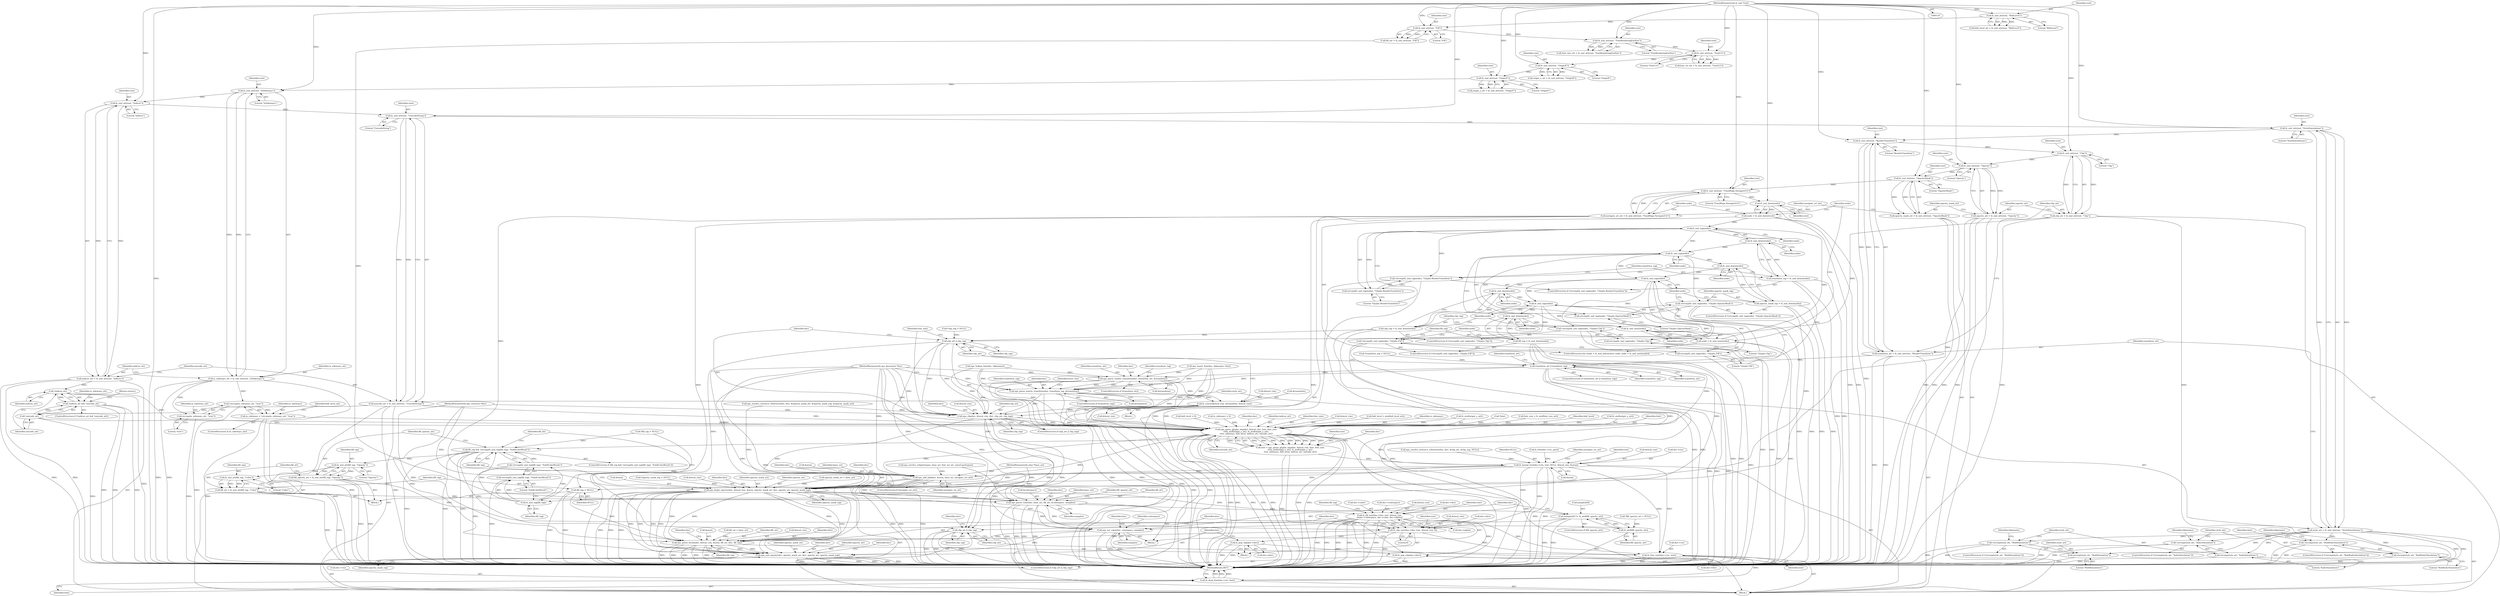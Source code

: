 digraph "0_ghostscript_60dabde18d7fe12b19da8b509bdfee9cc886aafc_1@pointer" {
"1000215" [label="(Call,fz_xml_att(root, \"IsSideways\"))"];
"1000210" [label="(Call,fz_xml_att(root, \"OriginY\"))"];
"1000205" [label="(Call,fz_xml_att(root, \"OriginX\"))"];
"1000200" [label="(Call,fz_xml_att(root, \"FontUri\"))"];
"1000195" [label="(Call,fz_xml_att(root, \"FontRenderingEmSize\"))"];
"1000190" [label="(Call,fz_xml_att(root, \"Fill\"))"];
"1000185" [label="(Call,fz_xml_att(root, \"BidiLevel\"))"];
"1000115" [label="(MethodParameterIn,fz_xml *root)"];
"1000213" [label="(Call,is_sideways_att = fz_xml_att(root, \"IsSideways\"))"];
"1000379" [label="(Call,!strcmp(is_sideways_att, \"true\"))"];
"1000377" [label="(Call,is_sideways = !strcmp(is_sideways_att, \"true\"))"];
"1000628" [label="(Call,xps_parse_glyphs_imp(doc, &local_ctm, font, font_size,\n\t\t\tfz_atof(origin_x_att), fz_atof(origin_y_att),\n\t\t\tis_sideways, bidi_level, indices_att, unicode_att))"];
"1000626" [label="(Call,text = xps_parse_glyphs_imp(doc, &local_ctm, font, font_size,\n\t\t\tfz_atof(origin_x_att), fz_atof(origin_y_att),\n\t\t\tis_sideways, bidi_level, indices_att, unicode_att))"];
"1000642" [label="(Call,fz_bound_text(doc->ctx, text, NULL, &local_ctm, &area))"];
"1000654" [label="(Call,xps_add_link(doc, &area, base_uri, navigate_uri_att))"];
"1000660" [label="(Call,xps_begin_opacity(doc, &local_ctm, &area, opacity_mask_uri, dict, opacity_att, opacity_mask_tag))"];
"1000697" [label="(Call,xps_parse_color(doc, base_uri, fill_att, &colorspace, samples))"];
"1000706" [label="(Call,samples[0] *= fz_atof(fill_opacity_att))"];
"1000712" [label="(Call,xps_set_color(doc, colorspace, samples))"];
"1000743" [label="(Call,xps_parse_brush(doc, &local_ctm, &area, fill_uri, dict, fill_tag))"];
"1000756" [label="(Call,xps_end_opacity(doc, opacity_mask_uri, dict, opacity_att, opacity_mask_tag))"];
"1000716" [label="(Call,fz_fill_text(doc->dev, text, &local_ctm,\n\t\t\tdoc->colorspace, doc->color, doc->alpha))"];
"1000735" [label="(Call,fz_clip_text(doc->dev, text, &local_ctm, 0))"];
"1000752" [label="(Call,fz_pop_clip(doc->dev))"];
"1000771" [label="(Call,fz_pop_clip(doc->dev))"];
"1000762" [label="(Call,fz_free_text(doc->ctx, text))"];
"1000775" [label="(Call,fz_drop_font(doc->ctx, font))"];
"1000689" [label="(Call,fill_tag = NULL)"];
"1000380" [label="(Call,strcmp(is_sideways_att, \"true\"))"];
"1000220" [label="(Call,fz_xml_att(root, \"Indices\"))"];
"1000218" [label="(Call,indices_att = fz_xml_att(root, \"Indices\"))"];
"1000370" [label="(Call,!indices_att)"];
"1000369" [label="(Call,!indices_att && !unicode_att)"];
"1000225" [label="(Call,fz_xml_att(root, \"UnicodeString\"))"];
"1000223" [label="(Call,unicode_att = fz_xml_att(root, \"UnicodeString\"))"];
"1000372" [label="(Call,!unicode_att)"];
"1000230" [label="(Call,fz_xml_att(root, \"StyleSimulations\"))"];
"1000228" [label="(Call,style_att = fz_xml_att(root, \"StyleSimulations\"))"];
"1000422" [label="(Call,!strcmp(style_att, \"BoldSimulation\"))"];
"1000423" [label="(Call,strcmp(style_att, \"BoldSimulation\"))"];
"1000433" [label="(Call,!strcmp(style_att, \"ItalicSimulation\"))"];
"1000434" [label="(Call,strcmp(style_att, \"ItalicSimulation\"))"];
"1000444" [label="(Call,!strcmp(style_att, \"BoldItalicSimulation\"))"];
"1000445" [label="(Call,strcmp(style_att, \"BoldItalicSimulation\"))"];
"1000235" [label="(Call,fz_xml_att(root, \"RenderTransform\"))"];
"1000233" [label="(Call,transform_att = fz_xml_att(root, \"RenderTransform\"))"];
"1000585" [label="(Call,transform_att || transform_tag)"];
"1000592" [label="(Call,xps_parse_render_transform(doc, transform_att, &transform))"];
"1000599" [label="(Call,xps_parse_matrix_transform(doc, transform_tag, &transform))"];
"1000604" [label="(Call,fz_concat(&local_ctm, &transform, &local_ctm))"];
"1000615" [label="(Call,xps_clip(doc, &local_ctm, dict, clip_att, clip_tag))"];
"1000768" [label="(Call,clip_att || clip_tag)"];
"1000240" [label="(Call,fz_xml_att(root, \"Clip\"))"];
"1000238" [label="(Call,clip_att = fz_xml_att(root, \"Clip\"))"];
"1000612" [label="(Call,clip_att || clip_tag)"];
"1000245" [label="(Call,fz_xml_att(root, \"Opacity\"))"];
"1000243" [label="(Call,opacity_att = fz_xml_att(root, \"Opacity\"))"];
"1000250" [label="(Call,fz_xml_att(root, \"OpacityMask\"))"];
"1000248" [label="(Call,opacity_mask_att = fz_xml_att(root, \"OpacityMask\"))"];
"1000255" [label="(Call,fz_xml_att(root, \"FixedPage.NavigateUri\"))"];
"1000253" [label="(Call,navigate_uri_att = fz_xml_att(root, \"FixedPage.NavigateUri\"))"];
"1000261" [label="(Call,fz_xml_down(root))"];
"1000259" [label="(Call,node = fz_xml_down(root))"];
"1000272" [label="(Call,fz_xml_tag(node))"];
"1000270" [label="(Call,!strcmp(fz_xml_tag(node), \"Glyphs.RenderTransform\"))"];
"1000271" [label="(Call,strcmp(fz_xml_tag(node), \"Glyphs.RenderTransform\"))"];
"1000277" [label="(Call,fz_xml_down(node))"];
"1000275" [label="(Call,transform_tag = fz_xml_down(node))"];
"1000282" [label="(Call,fz_xml_tag(node))"];
"1000280" [label="(Call,!strcmp(fz_xml_tag(node), \"Glyphs.OpacityMask\"))"];
"1000281" [label="(Call,strcmp(fz_xml_tag(node), \"Glyphs.OpacityMask\"))"];
"1000287" [label="(Call,fz_xml_down(node))"];
"1000285" [label="(Call,opacity_mask_tag = fz_xml_down(node))"];
"1000292" [label="(Call,fz_xml_tag(node))"];
"1000290" [label="(Call,!strcmp(fz_xml_tag(node), \"Glyphs.Clip\"))"];
"1000291" [label="(Call,strcmp(fz_xml_tag(node), \"Glyphs.Clip\"))"];
"1000297" [label="(Call,fz_xml_down(node))"];
"1000295" [label="(Call,clip_tag = fz_xml_down(node))"];
"1000302" [label="(Call,fz_xml_tag(node))"];
"1000266" [label="(Call,fz_xml_next(node))"];
"1000264" [label="(Call,node = fz_xml_next(node))"];
"1000300" [label="(Call,!strcmp(fz_xml_tag(node), \"Glyphs.Fill\"))"];
"1000301" [label="(Call,strcmp(fz_xml_tag(node), \"Glyphs.Fill\"))"];
"1000307" [label="(Call,fz_xml_down(node))"];
"1000305" [label="(Call,fill_tag = fz_xml_down(node))"];
"1000671" [label="(Call,fill_tag && !strcmp(fz_xml_tag(fill_tag), \"SolidColorBrush\"))"];
"1000681" [label="(Call,fz_xml_att(fill_tag, \"Opacity\"))"];
"1000679" [label="(Call,fill_opacity_att = fz_xml_att(fill_tag, \"Opacity\"))"];
"1000710" [label="(Call,fz_atof(fill_opacity_att))"];
"1000686" [label="(Call,fz_xml_att(fill_tag, \"Color\"))"];
"1000684" [label="(Call,fill_att = fz_xml_att(fill_tag, \"Color\"))"];
"1000675" [label="(Call,fz_xml_tag(fill_tag))"];
"1000673" [label="(Call,!strcmp(fz_xml_tag(fill_tag), \"SolidColorBrush\"))"];
"1000674" [label="(Call,strcmp(fz_xml_tag(fill_tag), \"SolidColorBrush\"))"];
"1000587" [label="(Identifier,transform_tag)"];
"1000193" [label="(Call,font_size_att = fz_xml_att(root, \"FontRenderingEmSize\"))"];
"1000775" [label="(Call,fz_drop_font(doc->ctx, font))"];
"1000173" [label="(Call,bidi_level = 0)"];
"1000670" [label="(ControlStructure,if (fill_tag && !strcmp(fz_xml_tag(fill_tag), \"SolidColorBrush\")))"];
"1000604" [label="(Call,fz_concat(&local_ctm, &transform, &local_ctm))"];
"1000614" [label="(Identifier,clip_tag)"];
"1000605" [label="(Call,&local_ctm)"];
"1000684" [label="(Call,fill_att = fz_xml_att(fill_tag, \"Color\"))"];
"1000701" [label="(Call,&colorspace)"];
"1000433" [label="(Call,!strcmp(style_att, \"ItalicSimulation\"))"];
"1000720" [label="(Identifier,text)"];
"1000588" [label="(Block,)"];
"1000611" [label="(ControlStructure,if (clip_att || clip_tag))"];
"1000593" [label="(Identifier,doc)"];
"1000377" [label="(Call,is_sideways = !strcmp(is_sideways_att, \"true\"))"];
"1000195" [label="(Call,fz_xml_att(root, \"FontRenderingEmSize\"))"];
"1000295" [label="(Call,clip_tag = fz_xml_down(node))"];
"1000690" [label="(Identifier,fill_tag)"];
"1000734" [label="(Block,)"];
"1000306" [label="(Identifier,fill_tag)"];
"1000222" [label="(Literal,\"Indices\")"];
"1000617" [label="(Call,&local_ctm)"];
"1000677" [label="(Literal,\"SolidColorBrush\")"];
"1000425" [label="(Literal,\"BoldSimulation\")"];
"1000642" [label="(Call,fz_bound_text(doc->ctx, text, NULL, &local_ctm, &area))"];
"1000733" [label="(Identifier,fill_tag)"];
"1000739" [label="(Identifier,text)"];
"1000769" [label="(Identifier,clip_att)"];
"1000454" [label="(Identifier,font)"];
"1000372" [label="(Call,!unicode_att)"];
"1000735" [label="(Call,fz_clip_text(doc->dev, text, &local_ctm, 0))"];
"1000273" [label="(Identifier,node)"];
"1000200" [label="(Call,fz_xml_att(root, \"FontUri\"))"];
"1000216" [label="(Identifier,root)"];
"1000601" [label="(Identifier,transform_tag)"];
"1000675" [label="(Call,fz_xml_tag(fill_tag))"];
"1000242" [label="(Literal,\"Clip\")"];
"1000688" [label="(Literal,\"Color\")"];
"1000772" [label="(Call,doc->dev)"];
"1000269" [label="(ControlStructure,if (!strcmp(fz_xml_tag(node), \"Glyphs.RenderTransform\")))"];
"1000187" [label="(Literal,\"BidiLevel\")"];
"1000307" [label="(Call,fz_xml_down(node))"];
"1000287" [label="(Call,fz_xml_down(node))"];
"1000707" [label="(Call,samples[0])"];
"1000643" [label="(Call,doc->ctx)"];
"1000258" [label="(ControlStructure,for (node = fz_xml_down(root); node; node = fz_xml_next(node)))"];
"1000759" [label="(Identifier,dict)"];
"1000681" [label="(Call,fz_xml_att(fill_tag, \"Opacity\"))"];
"1000226" [label="(Identifier,root)"];
"1000726" [label="(Call,doc->color)"];
"1000225" [label="(Call,fz_xml_att(root, \"UnicodeString\"))"];
"1000659" [label="(Identifier,navigate_uri_att)"];
"1000298" [label="(Identifier,node)"];
"1000382" [label="(Literal,\"true\")"];
"1000220" [label="(Call,fz_xml_att(root, \"Indices\"))"];
"1000214" [label="(Identifier,is_sideways_att)"];
"1000169" [label="(Call,is_sideways = 0)"];
"1000223" [label="(Call,unicode_att = fz_xml_att(root, \"UnicodeString\"))"];
"1000323" [label="(Call,xps_resolve_resource_reference(doc, dict, &clip_att, &clip_tag, NULL))"];
"1000762" [label="(Call,fz_free_text(doc->ctx, text))"];
"1000743" [label="(Call,xps_parse_brush(doc, &local_ctm, &area, fill_uri, dict, fill_tag))"];
"1000647" [label="(Identifier,NULL)"];
"1000597" [label="(ControlStructure,if (transform_tag))"];
"1000238" [label="(Call,clip_att = fz_xml_att(root, \"Clip\"))"];
"1000579" [label="(Call,fz_free(doc->ctx, part))"];
"1000421" [label="(ControlStructure,if (!strcmp(style_att, \"BoldSimulation\")))"];
"1000378" [label="(Identifier,is_sideways)"];
"1000280" [label="(Call,!strcmp(fz_xml_tag(node), \"Glyphs.OpacityMask\"))"];
"1000586" [label="(Identifier,transform_att)"];
"1000291" [label="(Call,strcmp(fz_xml_tag(node), \"Glyphs.Clip\"))"];
"1000267" [label="(Identifier,node)"];
"1000436" [label="(Literal,\"ItalicSimulation\")"];
"1000754" [label="(Identifier,doc)"];
"1000723" [label="(Call,doc->colorspace)"];
"1000598" [label="(Identifier,transform_tag)"];
"1000650" [label="(Call,&area)"];
"1000186" [label="(Identifier,root)"];
"1000629" [label="(Identifier,doc)"];
"1000206" [label="(Identifier,root)"];
"1000694" [label="(Block,)"];
"1000776" [label="(Call,doc->ctx)"];
"1000613" [label="(Identifier,clip_att)"];
"1000621" [label="(Identifier,clip_tag)"];
"1000602" [label="(Call,&transform)"];
"1000640" [label="(Identifier,indices_att)"];
"1000215" [label="(Call,fz_xml_att(root, \"IsSideways\"))"];
"1000266" [label="(Call,fz_xml_next(node))"];
"1000671" [label="(Call,fill_tag && !strcmp(fz_xml_tag(fill_tag), \"SolidColorBrush\"))"];
"1000300" [label="(Call,!strcmp(fz_xml_tag(node), \"Glyphs.Fill\"))"];
"1000686" [label="(Call,fz_xml_att(fill_tag, \"Color\"))"];
"1000384" [label="(Identifier,bidi_level_att)"];
"1000654" [label="(Call,xps_add_link(doc, &area, base_uri, navigate_uri_att))"];
"1000208" [label="(Call,origin_y_att = fz_xml_att(root, \"OriginY\"))"];
"1000661" [label="(Identifier,doc)"];
"1000231" [label="(Identifier,root)"];
"1000697" [label="(Call,xps_parse_color(doc, base_uri, fill_att, &colorspace, samples))"];
"1000644" [label="(Identifier,doc)"];
"1000673" [label="(Call,!strcmp(fz_xml_tag(fill_tag), \"SolidColorBrush\"))"];
"1000270" [label="(Call,!strcmp(fz_xml_tag(node), \"Glyphs.RenderTransform\"))"];
"1000116" [label="(Block,)"];
"1000721" [label="(Call,&local_ctm)"];
"1000236" [label="(Identifier,root)"];
"1000253" [label="(Call,navigate_uri_att = fz_xml_att(root, \"FixedPage.NavigateUri\"))"];
"1000664" [label="(Call,&area)"];
"1000302" [label="(Call,fz_xml_tag(node))"];
"1000251" [label="(Identifier,root)"];
"1000272" [label="(Call,fz_xml_tag(node))"];
"1000698" [label="(Identifier,doc)"];
"1000757" [label="(Identifier,doc)"];
"1000740" [label="(Call,&local_ctm)"];
"1000152" [label="(Call,*fill_opacity_att = NULL)"];
"1000689" [label="(Call,fill_tag = NULL)"];
"1000704" [label="(ControlStructure,if (fill_opacity_att))"];
"1000111" [label="(MethodParameterIn,xps_document *doc)"];
"1000217" [label="(Literal,\"IsSideways\")"];
"1000370" [label="(Call,!indices_att)"];
"1000747" [label="(Call,&area)"];
"1000653" [label="(Identifier,navigate_uri_att)"];
"1000309" [label="(Call,fill_uri = base_uri)"];
"1000633" [label="(Identifier,font_size)"];
"1000190" [label="(Call,fz_xml_att(root, \"Fill\"))"];
"1000148" [label="(Call,*opacity_mask_tag = NULL)"];
"1000235" [label="(Call,fz_xml_att(root, \"RenderTransform\"))"];
"1000715" [label="(Identifier,samples)"];
"1000447" [label="(Literal,\"BoldItalicSimulation\")"];
"1000289" [label="(ControlStructure,if (!strcmp(fz_xml_tag(node), \"Glyphs.Clip\")))"];
"1000381" [label="(Identifier,is_sideways_att)"];
"1000256" [label="(Identifier,root)"];
"1000443" [label="(ControlStructure,if (!strcmp(style_att, \"BoldItalicSimulation\")))"];
"1000283" [label="(Identifier,node)"];
"1000286" [label="(Identifier,opacity_mask_tag)"];
"1000672" [label="(Identifier,fill_tag)"];
"1000188" [label="(Call,fill_att = fz_xml_att(root, \"Fill\"))"];
"1000756" [label="(Call,xps_end_opacity(doc, opacity_mask_uri, dict, opacity_att, opacity_mask_tag))"];
"1000304" [label="(Literal,\"Glyphs.Fill\")"];
"1000213" [label="(Call,is_sideways_att = fz_xml_att(root, \"IsSideways\"))"];
"1000703" [label="(Identifier,samples)"];
"1000763" [label="(Call,doc->ctx)"];
"1000424" [label="(Identifier,style_att)"];
"1000630" [label="(Call,&local_ctm)"];
"1000375" [label="(ControlStructure,if (is_sideways_att))"];
"1000752" [label="(Call,fz_pop_clip(doc->dev))"];
"1000284" [label="(Literal,\"Glyphs.OpacityMask\")"];
"1000197" [label="(Literal,\"FontRenderingEmSize\")"];
"1000623" [label="(Identifier,font_size)"];
"1000201" [label="(Identifier,root)"];
"1000626" [label="(Call,text = xps_parse_glyphs_imp(doc, &local_ctm, font, font_size,\n\t\t\tfz_atof(origin_x_att), fz_atof(origin_y_att),\n\t\t\tis_sideways, bidi_level, indices_att, unicode_att))"];
"1000385" [label="(Call,bidi_level = atoi(bidi_level_att))"];
"1000712" [label="(Call,xps_set_color(doc, colorspace, samples))"];
"1000749" [label="(Identifier,fill_uri)"];
"1000760" [label="(Identifier,opacity_att)"];
"1000591" [label="(Identifier,transform_att)"];
"1000303" [label="(Identifier,node)"];
"1000140" [label="(Call,*clip_tag = NULL)"];
"1000285" [label="(Call,opacity_mask_tag = fz_xml_down(node))"];
"1000257" [label="(Literal,\"FixedPage.NavigateUri\")"];
"1000683" [label="(Literal,\"Opacity\")"];
"1000693" [label="(Identifier,fill_att)"];
"1000250" [label="(Call,fz_xml_att(root, \"OpacityMask\"))"];
"1000662" [label="(Call,&local_ctm)"];
"1000641" [label="(Identifier,unicode_att)"];
"1000729" [label="(Call,doc->alpha)"];
"1000745" [label="(Call,&local_ctm)"];
"1000212" [label="(Literal,\"OriginY\")"];
"1000691" [label="(Identifier,NULL)"];
"1000368" [label="(ControlStructure,if (!indices_att && !unicode_att))"];
"1000249" [label="(Identifier,opacity_mask_att)"];
"1000777" [label="(Identifier,doc)"];
"1000239" [label="(Identifier,clip_att)"];
"1000191" [label="(Identifier,root)"];
"1000584" [label="(ControlStructure,if (transform_att || transform_tag))"];
"1000590" [label="(ControlStructure,if (transform_att))"];
"1000594" [label="(Identifier,transform_att)"];
"1000620" [label="(Identifier,clip_att)"];
"1000281" [label="(Call,strcmp(fz_xml_tag(node), \"Glyphs.OpacityMask\"))"];
"1000230" [label="(Call,fz_xml_att(root, \"StyleSimulations\"))"];
"1000218" [label="(Call,indices_att = fz_xml_att(root, \"Indices\"))"];
"1000652" [label="(ControlStructure,if (navigate_uri_att))"];
"1000192" [label="(Literal,\"Fill\")"];
"1000706" [label="(Call,samples[0] *= fz_atof(fill_opacity_att))"];
"1000761" [label="(Identifier,opacity_mask_tag)"];
"1000744" [label="(Identifier,doc)"];
"1000221" [label="(Identifier,root)"];
"1000766" [label="(Identifier,text)"];
"1000667" [label="(Identifier,dict)"];
"1000229" [label="(Identifier,style_att)"];
"1000136" [label="(Call,*transform_tag = NULL)"];
"1000276" [label="(Identifier,transform_tag)"];
"1000255" [label="(Call,fz_xml_att(root, \"FixedPage.NavigateUri\"))"];
"1000260" [label="(Identifier,node)"];
"1000685" [label="(Identifier,fill_att)"];
"1000244" [label="(Identifier,opacity_att)"];
"1000432" [label="(ControlStructure,if (!strcmp(style_att, \"ItalicSimulation\")))"];
"1000595" [label="(Call,&transform)"];
"1000277" [label="(Call,fz_xml_down(node))"];
"1000449" [label="(Identifier,fakename)"];
"1000612" [label="(Call,clip_att || clip_tag)"];
"1000779" [label="(Identifier,font)"];
"1000210" [label="(Call,fz_xml_att(root, \"OriginY\"))"];
"1000233" [label="(Call,transform_att = fz_xml_att(root, \"RenderTransform\"))"];
"1000445" [label="(Call,strcmp(style_att, \"BoldItalicSimulation\"))"];
"1000773" [label="(Identifier,doc)"];
"1000241" [label="(Identifier,root)"];
"1000219" [label="(Identifier,indices_att)"];
"1000674" [label="(Call,strcmp(fz_xml_tag(fill_tag), \"SolidColorBrush\"))"];
"1000638" [label="(Identifier,is_sideways)"];
"1000274" [label="(Literal,\"Glyphs.RenderTransform\")"];
"1000207" [label="(Literal,\"OriginX\")"];
"1000380" [label="(Call,strcmp(is_sideways_att, \"true\"))"];
"1000717" [label="(Call,doc->dev)"];
"1000751" [label="(Identifier,fill_tag)"];
"1000202" [label="(Literal,\"FontUri\")"];
"1000369" [label="(Call,!indices_att && !unicode_att)"];
"1000232" [label="(Literal,\"StyleSimulations\")"];
"1000427" [label="(Identifier,fakename)"];
"1000275" [label="(Call,transform_tag = fz_xml_down(node))"];
"1000767" [label="(ControlStructure,if (clip_att || clip_tag))"];
"1000628" [label="(Call,xps_parse_glyphs_imp(doc, &local_ctm, font, font_size,\n\t\t\tfz_atof(origin_x_att), fz_atof(origin_y_att),\n\t\t\tis_sideways, bidi_level, indices_att, unicode_att))"];
"1000444" [label="(Call,!strcmp(style_att, \"BoldItalicSimulation\"))"];
"1000609" [label="(Call,&local_ctm)"];
"1000265" [label="(Identifier,node)"];
"1000305" [label="(Call,fill_tag = fz_xml_down(node))"];
"1000379" [label="(Call,!strcmp(is_sideways_att, \"true\"))"];
"1000646" [label="(Identifier,text)"];
"1000666" [label="(Identifier,opacity_mask_uri)"];
"1000699" [label="(Identifier,base_uri)"];
"1000655" [label="(Identifier,doc)"];
"1000678" [label="(Block,)"];
"1000371" [label="(Identifier,indices_att)"];
"1000264" [label="(Call,node = fz_xml_next(node))"];
"1000770" [label="(Identifier,clip_tag)"];
"1000768" [label="(Call,clip_att || clip_tag)"];
"1000373" [label="(Identifier,unicode_att)"];
"1000245" [label="(Call,fz_xml_att(root, \"Opacity\"))"];
"1000600" [label="(Identifier,doc)"];
"1000308" [label="(Identifier,node)"];
"1000224" [label="(Identifier,unicode_att)"];
"1000246" [label="(Identifier,root)"];
"1000290" [label="(Call,!strcmp(fz_xml_tag(node), \"Glyphs.Clip\"))"];
"1000634" [label="(Call,fz_atof(origin_x_att))"];
"1000144" [label="(Call,*fill_tag = NULL)"];
"1000705" [label="(Identifier,fill_opacity_att)"];
"1000714" [label="(Identifier,colorspace)"];
"1000711" [label="(Identifier,fill_opacity_att)"];
"1000459" [label="(Call,!font)"];
"1000374" [label="(Return,return;)"];
"1000627" [label="(Identifier,text)"];
"1000293" [label="(Identifier,node)"];
"1000780" [label="(MethodReturn,RET)"];
"1000648" [label="(Call,&local_ctm)"];
"1000301" [label="(Call,strcmp(fz_xml_tag(node), \"Glyphs.Fill\"))"];
"1000676" [label="(Identifier,fill_tag)"];
"1000622" [label="(Call,font_size = fz_atof(font_size_att))"];
"1000114" [label="(MethodParameterIn,xps_resource *dict)"];
"1000198" [label="(Call,font_uri_att = fz_xml_att(root, \"FontUri\"))"];
"1000183" [label="(Call,bidi_level_att = fz_xml_att(root, \"BidiLevel\"))"];
"1000247" [label="(Literal,\"Opacity\")"];
"1000340" [label="(Call,xps_resolve_resource_reference(doc, dict, &opacity_mask_att, &opacity_mask_tag, &opacity_mask_uri))"];
"1000234" [label="(Identifier,transform_att)"];
"1000446" [label="(Identifier,style_att)"];
"1000243" [label="(Call,opacity_att = fz_xml_att(root, \"Opacity\"))"];
"1000203" [label="(Call,origin_x_att = fz_xml_att(root, \"OriginX\"))"];
"1000185" [label="(Call,fz_xml_att(root, \"BidiLevel\"))"];
"1000599" [label="(Call,xps_parse_matrix_transform(doc, transform_tag, &transform))"];
"1000262" [label="(Identifier,root)"];
"1000668" [label="(Identifier,opacity_att)"];
"1000423" [label="(Call,strcmp(style_att, \"BoldSimulation\"))"];
"1000294" [label="(Literal,\"Glyphs.Clip\")"];
"1000248" [label="(Call,opacity_mask_att = fz_xml_att(root, \"OpacityMask\"))"];
"1000639" [label="(Identifier,bidi_level)"];
"1000750" [label="(Identifier,dict)"];
"1000263" [label="(Identifier,node)"];
"1000113" [label="(MethodParameterIn,char *base_uri)"];
"1000292" [label="(Call,fz_xml_tag(node))"];
"1000240" [label="(Call,fz_xml_att(root, \"Clip\"))"];
"1000716" [label="(Call,fz_fill_text(doc->dev, text, &local_ctm,\n\t\t\tdoc->colorspace, doc->color, doc->alpha))"];
"1000422" [label="(Call,!strcmp(style_att, \"BoldSimulation\"))"];
"1000679" [label="(Call,fill_opacity_att = fz_xml_att(fill_tag, \"Opacity\"))"];
"1000682" [label="(Identifier,fill_tag)"];
"1000636" [label="(Call,fz_atof(origin_y_att))"];
"1000619" [label="(Identifier,dict)"];
"1000376" [label="(Identifier,is_sideways_att)"];
"1000271" [label="(Call,strcmp(fz_xml_tag(node), \"Glyphs.RenderTransform\"))"];
"1000254" [label="(Identifier,navigate_uri_att)"];
"1000585" [label="(Call,transform_att || transform_tag)"];
"1000312" [label="(Call,opacity_mask_uri = base_uri)"];
"1000764" [label="(Identifier,doc)"];
"1000700" [label="(Identifier,fill_att)"];
"1000607" [label="(Call,&transform)"];
"1000297" [label="(Call,fz_xml_down(node))"];
"1000296" [label="(Identifier,clip_tag)"];
"1000196" [label="(Identifier,root)"];
"1000282" [label="(Call,fz_xml_tag(node))"];
"1000656" [label="(Call,&area)"];
"1000753" [label="(Call,doc->dev)"];
"1000687" [label="(Identifier,fill_tag)"];
"1000438" [label="(Identifier,fakename)"];
"1000616" [label="(Identifier,doc)"];
"1000771" [label="(Call,fz_pop_clip(doc->dev))"];
"1000713" [label="(Identifier,doc)"];
"1000228" [label="(Call,style_att = fz_xml_att(root, \"StyleSimulations\"))"];
"1000278" [label="(Identifier,node)"];
"1000718" [label="(Identifier,doc)"];
"1000279" [label="(ControlStructure,if (!strcmp(fz_xml_tag(node), \"Glyphs.OpacityMask\")))"];
"1000261" [label="(Call,fz_xml_down(root))"];
"1000205" [label="(Call,fz_xml_att(root, \"OriginX\"))"];
"1000632" [label="(Identifier,font)"];
"1000252" [label="(Literal,\"OpacityMask\")"];
"1000455" [label="(Call,xps_lookup_font(doc, fakename))"];
"1000434" [label="(Call,strcmp(style_att, \"ItalicSimulation\"))"];
"1000211" [label="(Identifier,root)"];
"1000758" [label="(Identifier,opacity_mask_uri)"];
"1000710" [label="(Call,fz_atof(fill_opacity_att))"];
"1000227" [label="(Literal,\"UnicodeString\")"];
"1000237" [label="(Literal,\"RenderTransform\")"];
"1000115" [label="(MethodParameterIn,fz_xml *root)"];
"1000259" [label="(Call,node = fz_xml_down(root))"];
"1000299" [label="(ControlStructure,if (!strcmp(fz_xml_tag(node), \"Glyphs.Fill\")))"];
"1000568" [label="(Call,xps_insert_font(doc, fakename, font))"];
"1000435" [label="(Identifier,style_att)"];
"1000288" [label="(Identifier,node)"];
"1000680" [label="(Identifier,fill_opacity_att)"];
"1000669" [label="(Identifier,opacity_mask_tag)"];
"1000592" [label="(Call,xps_parse_render_transform(doc, transform_att, &transform))"];
"1000389" [label="(Call,xps_resolve_url(partname, base_uri, font_uri_att, sizeof partname))"];
"1000606" [label="(Identifier,local_ctm)"];
"1000736" [label="(Call,doc->dev)"];
"1000658" [label="(Identifier,base_uri)"];
"1000615" [label="(Call,xps_clip(doc, &local_ctm, dict, clip_att, clip_tag))"];
"1000742" [label="(Literal,0)"];
"1000660" [label="(Call,xps_begin_opacity(doc, &local_ctm, &area, opacity_mask_uri, dict, opacity_att, opacity_mask_tag))"];
"1000215" -> "1000213"  [label="AST: "];
"1000215" -> "1000217"  [label="CFG: "];
"1000216" -> "1000215"  [label="AST: "];
"1000217" -> "1000215"  [label="AST: "];
"1000213" -> "1000215"  [label="CFG: "];
"1000215" -> "1000213"  [label="DDG: "];
"1000215" -> "1000213"  [label="DDG: "];
"1000210" -> "1000215"  [label="DDG: "];
"1000115" -> "1000215"  [label="DDG: "];
"1000215" -> "1000220"  [label="DDG: "];
"1000210" -> "1000208"  [label="AST: "];
"1000210" -> "1000212"  [label="CFG: "];
"1000211" -> "1000210"  [label="AST: "];
"1000212" -> "1000210"  [label="AST: "];
"1000208" -> "1000210"  [label="CFG: "];
"1000210" -> "1000208"  [label="DDG: "];
"1000210" -> "1000208"  [label="DDG: "];
"1000205" -> "1000210"  [label="DDG: "];
"1000115" -> "1000210"  [label="DDG: "];
"1000205" -> "1000203"  [label="AST: "];
"1000205" -> "1000207"  [label="CFG: "];
"1000206" -> "1000205"  [label="AST: "];
"1000207" -> "1000205"  [label="AST: "];
"1000203" -> "1000205"  [label="CFG: "];
"1000205" -> "1000203"  [label="DDG: "];
"1000205" -> "1000203"  [label="DDG: "];
"1000200" -> "1000205"  [label="DDG: "];
"1000115" -> "1000205"  [label="DDG: "];
"1000200" -> "1000198"  [label="AST: "];
"1000200" -> "1000202"  [label="CFG: "];
"1000201" -> "1000200"  [label="AST: "];
"1000202" -> "1000200"  [label="AST: "];
"1000198" -> "1000200"  [label="CFG: "];
"1000200" -> "1000198"  [label="DDG: "];
"1000200" -> "1000198"  [label="DDG: "];
"1000195" -> "1000200"  [label="DDG: "];
"1000115" -> "1000200"  [label="DDG: "];
"1000195" -> "1000193"  [label="AST: "];
"1000195" -> "1000197"  [label="CFG: "];
"1000196" -> "1000195"  [label="AST: "];
"1000197" -> "1000195"  [label="AST: "];
"1000193" -> "1000195"  [label="CFG: "];
"1000195" -> "1000193"  [label="DDG: "];
"1000195" -> "1000193"  [label="DDG: "];
"1000190" -> "1000195"  [label="DDG: "];
"1000115" -> "1000195"  [label="DDG: "];
"1000190" -> "1000188"  [label="AST: "];
"1000190" -> "1000192"  [label="CFG: "];
"1000191" -> "1000190"  [label="AST: "];
"1000192" -> "1000190"  [label="AST: "];
"1000188" -> "1000190"  [label="CFG: "];
"1000190" -> "1000188"  [label="DDG: "];
"1000190" -> "1000188"  [label="DDG: "];
"1000185" -> "1000190"  [label="DDG: "];
"1000115" -> "1000190"  [label="DDG: "];
"1000185" -> "1000183"  [label="AST: "];
"1000185" -> "1000187"  [label="CFG: "];
"1000186" -> "1000185"  [label="AST: "];
"1000187" -> "1000185"  [label="AST: "];
"1000183" -> "1000185"  [label="CFG: "];
"1000185" -> "1000183"  [label="DDG: "];
"1000185" -> "1000183"  [label="DDG: "];
"1000115" -> "1000185"  [label="DDG: "];
"1000115" -> "1000110"  [label="AST: "];
"1000115" -> "1000780"  [label="DDG: "];
"1000115" -> "1000220"  [label="DDG: "];
"1000115" -> "1000225"  [label="DDG: "];
"1000115" -> "1000230"  [label="DDG: "];
"1000115" -> "1000235"  [label="DDG: "];
"1000115" -> "1000240"  [label="DDG: "];
"1000115" -> "1000245"  [label="DDG: "];
"1000115" -> "1000250"  [label="DDG: "];
"1000115" -> "1000255"  [label="DDG: "];
"1000115" -> "1000261"  [label="DDG: "];
"1000213" -> "1000116"  [label="AST: "];
"1000214" -> "1000213"  [label="AST: "];
"1000219" -> "1000213"  [label="CFG: "];
"1000213" -> "1000780"  [label="DDG: "];
"1000213" -> "1000780"  [label="DDG: "];
"1000213" -> "1000379"  [label="DDG: "];
"1000213" -> "1000380"  [label="DDG: "];
"1000379" -> "1000377"  [label="AST: "];
"1000379" -> "1000380"  [label="CFG: "];
"1000380" -> "1000379"  [label="AST: "];
"1000377" -> "1000379"  [label="CFG: "];
"1000379" -> "1000780"  [label="DDG: "];
"1000379" -> "1000377"  [label="DDG: "];
"1000377" -> "1000375"  [label="AST: "];
"1000378" -> "1000377"  [label="AST: "];
"1000384" -> "1000377"  [label="CFG: "];
"1000377" -> "1000780"  [label="DDG: "];
"1000377" -> "1000780"  [label="DDG: "];
"1000377" -> "1000628"  [label="DDG: "];
"1000628" -> "1000626"  [label="AST: "];
"1000628" -> "1000641"  [label="CFG: "];
"1000629" -> "1000628"  [label="AST: "];
"1000630" -> "1000628"  [label="AST: "];
"1000632" -> "1000628"  [label="AST: "];
"1000633" -> "1000628"  [label="AST: "];
"1000634" -> "1000628"  [label="AST: "];
"1000636" -> "1000628"  [label="AST: "];
"1000638" -> "1000628"  [label="AST: "];
"1000639" -> "1000628"  [label="AST: "];
"1000640" -> "1000628"  [label="AST: "];
"1000641" -> "1000628"  [label="AST: "];
"1000626" -> "1000628"  [label="CFG: "];
"1000628" -> "1000780"  [label="DDG: "];
"1000628" -> "1000780"  [label="DDG: "];
"1000628" -> "1000780"  [label="DDG: "];
"1000628" -> "1000780"  [label="DDG: "];
"1000628" -> "1000780"  [label="DDG: "];
"1000628" -> "1000780"  [label="DDG: "];
"1000628" -> "1000780"  [label="DDG: "];
"1000628" -> "1000626"  [label="DDG: "];
"1000628" -> "1000626"  [label="DDG: "];
"1000628" -> "1000626"  [label="DDG: "];
"1000628" -> "1000626"  [label="DDG: "];
"1000628" -> "1000626"  [label="DDG: "];
"1000628" -> "1000626"  [label="DDG: "];
"1000628" -> "1000626"  [label="DDG: "];
"1000628" -> "1000626"  [label="DDG: "];
"1000628" -> "1000626"  [label="DDG: "];
"1000628" -> "1000626"  [label="DDG: "];
"1000568" -> "1000628"  [label="DDG: "];
"1000568" -> "1000628"  [label="DDG: "];
"1000615" -> "1000628"  [label="DDG: "];
"1000615" -> "1000628"  [label="DDG: "];
"1000599" -> "1000628"  [label="DDG: "];
"1000455" -> "1000628"  [label="DDG: "];
"1000592" -> "1000628"  [label="DDG: "];
"1000111" -> "1000628"  [label="DDG: "];
"1000604" -> "1000628"  [label="DDG: "];
"1000459" -> "1000628"  [label="DDG: "];
"1000622" -> "1000628"  [label="DDG: "];
"1000634" -> "1000628"  [label="DDG: "];
"1000636" -> "1000628"  [label="DDG: "];
"1000169" -> "1000628"  [label="DDG: "];
"1000385" -> "1000628"  [label="DDG: "];
"1000173" -> "1000628"  [label="DDG: "];
"1000370" -> "1000628"  [label="DDG: "];
"1000372" -> "1000628"  [label="DDG: "];
"1000223" -> "1000628"  [label="DDG: "];
"1000628" -> "1000642"  [label="DDG: "];
"1000628" -> "1000654"  [label="DDG: "];
"1000628" -> "1000660"  [label="DDG: "];
"1000628" -> "1000775"  [label="DDG: "];
"1000626" -> "1000116"  [label="AST: "];
"1000627" -> "1000626"  [label="AST: "];
"1000644" -> "1000626"  [label="CFG: "];
"1000626" -> "1000780"  [label="DDG: "];
"1000626" -> "1000642"  [label="DDG: "];
"1000642" -> "1000116"  [label="AST: "];
"1000642" -> "1000650"  [label="CFG: "];
"1000643" -> "1000642"  [label="AST: "];
"1000646" -> "1000642"  [label="AST: "];
"1000647" -> "1000642"  [label="AST: "];
"1000648" -> "1000642"  [label="AST: "];
"1000650" -> "1000642"  [label="AST: "];
"1000653" -> "1000642"  [label="CFG: "];
"1000642" -> "1000780"  [label="DDG: "];
"1000642" -> "1000780"  [label="DDG: "];
"1000579" -> "1000642"  [label="DDG: "];
"1000323" -> "1000642"  [label="DDG: "];
"1000642" -> "1000654"  [label="DDG: "];
"1000642" -> "1000660"  [label="DDG: "];
"1000642" -> "1000660"  [label="DDG: "];
"1000642" -> "1000689"  [label="DDG: "];
"1000642" -> "1000716"  [label="DDG: "];
"1000642" -> "1000735"  [label="DDG: "];
"1000642" -> "1000762"  [label="DDG: "];
"1000642" -> "1000762"  [label="DDG: "];
"1000654" -> "1000652"  [label="AST: "];
"1000654" -> "1000659"  [label="CFG: "];
"1000655" -> "1000654"  [label="AST: "];
"1000656" -> "1000654"  [label="AST: "];
"1000658" -> "1000654"  [label="AST: "];
"1000659" -> "1000654"  [label="AST: "];
"1000661" -> "1000654"  [label="CFG: "];
"1000654" -> "1000780"  [label="DDG: "];
"1000654" -> "1000780"  [label="DDG: "];
"1000654" -> "1000780"  [label="DDG: "];
"1000111" -> "1000654"  [label="DDG: "];
"1000389" -> "1000654"  [label="DDG: "];
"1000113" -> "1000654"  [label="DDG: "];
"1000253" -> "1000654"  [label="DDG: "];
"1000654" -> "1000660"  [label="DDG: "];
"1000654" -> "1000660"  [label="DDG: "];
"1000654" -> "1000697"  [label="DDG: "];
"1000660" -> "1000116"  [label="AST: "];
"1000660" -> "1000669"  [label="CFG: "];
"1000661" -> "1000660"  [label="AST: "];
"1000662" -> "1000660"  [label="AST: "];
"1000664" -> "1000660"  [label="AST: "];
"1000666" -> "1000660"  [label="AST: "];
"1000667" -> "1000660"  [label="AST: "];
"1000668" -> "1000660"  [label="AST: "];
"1000669" -> "1000660"  [label="AST: "];
"1000672" -> "1000660"  [label="CFG: "];
"1000660" -> "1000780"  [label="DDG: "];
"1000660" -> "1000780"  [label="DDG: "];
"1000660" -> "1000780"  [label="DDG: "];
"1000111" -> "1000660"  [label="DDG: "];
"1000312" -> "1000660"  [label="DDG: "];
"1000340" -> "1000660"  [label="DDG: "];
"1000615" -> "1000660"  [label="DDG: "];
"1000114" -> "1000660"  [label="DDG: "];
"1000243" -> "1000660"  [label="DDG: "];
"1000285" -> "1000660"  [label="DDG: "];
"1000148" -> "1000660"  [label="DDG: "];
"1000660" -> "1000697"  [label="DDG: "];
"1000660" -> "1000716"  [label="DDG: "];
"1000660" -> "1000735"  [label="DDG: "];
"1000660" -> "1000743"  [label="DDG: "];
"1000660" -> "1000743"  [label="DDG: "];
"1000660" -> "1000743"  [label="DDG: "];
"1000660" -> "1000756"  [label="DDG: "];
"1000660" -> "1000756"  [label="DDG: "];
"1000660" -> "1000756"  [label="DDG: "];
"1000660" -> "1000756"  [label="DDG: "];
"1000660" -> "1000756"  [label="DDG: "];
"1000697" -> "1000694"  [label="AST: "];
"1000697" -> "1000703"  [label="CFG: "];
"1000698" -> "1000697"  [label="AST: "];
"1000699" -> "1000697"  [label="AST: "];
"1000700" -> "1000697"  [label="AST: "];
"1000701" -> "1000697"  [label="AST: "];
"1000703" -> "1000697"  [label="AST: "];
"1000705" -> "1000697"  [label="CFG: "];
"1000697" -> "1000780"  [label="DDG: "];
"1000697" -> "1000780"  [label="DDG: "];
"1000697" -> "1000780"  [label="DDG: "];
"1000697" -> "1000780"  [label="DDG: "];
"1000111" -> "1000697"  [label="DDG: "];
"1000389" -> "1000697"  [label="DDG: "];
"1000113" -> "1000697"  [label="DDG: "];
"1000684" -> "1000697"  [label="DDG: "];
"1000188" -> "1000697"  [label="DDG: "];
"1000697" -> "1000706"  [label="DDG: "];
"1000697" -> "1000712"  [label="DDG: "];
"1000697" -> "1000712"  [label="DDG: "];
"1000706" -> "1000704"  [label="AST: "];
"1000706" -> "1000710"  [label="CFG: "];
"1000707" -> "1000706"  [label="AST: "];
"1000710" -> "1000706"  [label="AST: "];
"1000713" -> "1000706"  [label="CFG: "];
"1000706" -> "1000780"  [label="DDG: "];
"1000706" -> "1000780"  [label="DDG: "];
"1000710" -> "1000706"  [label="DDG: "];
"1000706" -> "1000712"  [label="DDG: "];
"1000712" -> "1000694"  [label="AST: "];
"1000712" -> "1000715"  [label="CFG: "];
"1000713" -> "1000712"  [label="AST: "];
"1000714" -> "1000712"  [label="AST: "];
"1000715" -> "1000712"  [label="AST: "];
"1000718" -> "1000712"  [label="CFG: "];
"1000712" -> "1000780"  [label="DDG: "];
"1000712" -> "1000780"  [label="DDG: "];
"1000712" -> "1000780"  [label="DDG: "];
"1000111" -> "1000712"  [label="DDG: "];
"1000712" -> "1000743"  [label="DDG: "];
"1000712" -> "1000756"  [label="DDG: "];
"1000743" -> "1000734"  [label="AST: "];
"1000743" -> "1000751"  [label="CFG: "];
"1000744" -> "1000743"  [label="AST: "];
"1000745" -> "1000743"  [label="AST: "];
"1000747" -> "1000743"  [label="AST: "];
"1000749" -> "1000743"  [label="AST: "];
"1000750" -> "1000743"  [label="AST: "];
"1000751" -> "1000743"  [label="AST: "];
"1000754" -> "1000743"  [label="CFG: "];
"1000743" -> "1000780"  [label="DDG: "];
"1000743" -> "1000780"  [label="DDG: "];
"1000743" -> "1000780"  [label="DDG: "];
"1000743" -> "1000780"  [label="DDG: "];
"1000743" -> "1000780"  [label="DDG: "];
"1000111" -> "1000743"  [label="DDG: "];
"1000735" -> "1000743"  [label="DDG: "];
"1000309" -> "1000743"  [label="DDG: "];
"1000114" -> "1000743"  [label="DDG: "];
"1000689" -> "1000743"  [label="DDG: "];
"1000671" -> "1000743"  [label="DDG: "];
"1000743" -> "1000756"  [label="DDG: "];
"1000743" -> "1000756"  [label="DDG: "];
"1000756" -> "1000116"  [label="AST: "];
"1000756" -> "1000761"  [label="CFG: "];
"1000757" -> "1000756"  [label="AST: "];
"1000758" -> "1000756"  [label="AST: "];
"1000759" -> "1000756"  [label="AST: "];
"1000760" -> "1000756"  [label="AST: "];
"1000761" -> "1000756"  [label="AST: "];
"1000764" -> "1000756"  [label="CFG: "];
"1000756" -> "1000780"  [label="DDG: "];
"1000756" -> "1000780"  [label="DDG: "];
"1000756" -> "1000780"  [label="DDG: "];
"1000756" -> "1000780"  [label="DDG: "];
"1000756" -> "1000780"  [label="DDG: "];
"1000756" -> "1000780"  [label="DDG: "];
"1000111" -> "1000756"  [label="DDG: "];
"1000114" -> "1000756"  [label="DDG: "];
"1000716" -> "1000694"  [label="AST: "];
"1000716" -> "1000729"  [label="CFG: "];
"1000717" -> "1000716"  [label="AST: "];
"1000720" -> "1000716"  [label="AST: "];
"1000721" -> "1000716"  [label="AST: "];
"1000723" -> "1000716"  [label="AST: "];
"1000726" -> "1000716"  [label="AST: "];
"1000729" -> "1000716"  [label="AST: "];
"1000733" -> "1000716"  [label="CFG: "];
"1000716" -> "1000780"  [label="DDG: "];
"1000716" -> "1000780"  [label="DDG: "];
"1000716" -> "1000780"  [label="DDG: "];
"1000716" -> "1000780"  [label="DDG: "];
"1000716" -> "1000780"  [label="DDG: "];
"1000716" -> "1000780"  [label="DDG: "];
"1000716" -> "1000735"  [label="DDG: "];
"1000716" -> "1000735"  [label="DDG: "];
"1000716" -> "1000735"  [label="DDG: "];
"1000716" -> "1000762"  [label="DDG: "];
"1000716" -> "1000771"  [label="DDG: "];
"1000735" -> "1000734"  [label="AST: "];
"1000735" -> "1000742"  [label="CFG: "];
"1000736" -> "1000735"  [label="AST: "];
"1000739" -> "1000735"  [label="AST: "];
"1000740" -> "1000735"  [label="AST: "];
"1000742" -> "1000735"  [label="AST: "];
"1000744" -> "1000735"  [label="CFG: "];
"1000735" -> "1000780"  [label="DDG: "];
"1000735" -> "1000752"  [label="DDG: "];
"1000735" -> "1000762"  [label="DDG: "];
"1000752" -> "1000734"  [label="AST: "];
"1000752" -> "1000753"  [label="CFG: "];
"1000753" -> "1000752"  [label="AST: "];
"1000757" -> "1000752"  [label="CFG: "];
"1000752" -> "1000780"  [label="DDG: "];
"1000752" -> "1000780"  [label="DDG: "];
"1000752" -> "1000771"  [label="DDG: "];
"1000771" -> "1000767"  [label="AST: "];
"1000771" -> "1000772"  [label="CFG: "];
"1000772" -> "1000771"  [label="AST: "];
"1000777" -> "1000771"  [label="CFG: "];
"1000771" -> "1000780"  [label="DDG: "];
"1000771" -> "1000780"  [label="DDG: "];
"1000762" -> "1000116"  [label="AST: "];
"1000762" -> "1000766"  [label="CFG: "];
"1000763" -> "1000762"  [label="AST: "];
"1000766" -> "1000762"  [label="AST: "];
"1000769" -> "1000762"  [label="CFG: "];
"1000762" -> "1000780"  [label="DDG: "];
"1000762" -> "1000780"  [label="DDG: "];
"1000762" -> "1000775"  [label="DDG: "];
"1000775" -> "1000116"  [label="AST: "];
"1000775" -> "1000779"  [label="CFG: "];
"1000776" -> "1000775"  [label="AST: "];
"1000779" -> "1000775"  [label="AST: "];
"1000780" -> "1000775"  [label="CFG: "];
"1000775" -> "1000780"  [label="DDG: "];
"1000775" -> "1000780"  [label="DDG: "];
"1000775" -> "1000780"  [label="DDG: "];
"1000689" -> "1000678"  [label="AST: "];
"1000689" -> "1000691"  [label="CFG: "];
"1000690" -> "1000689"  [label="AST: "];
"1000691" -> "1000689"  [label="AST: "];
"1000693" -> "1000689"  [label="CFG: "];
"1000689" -> "1000780"  [label="DDG: "];
"1000689" -> "1000780"  [label="DDG: "];
"1000380" -> "1000382"  [label="CFG: "];
"1000381" -> "1000380"  [label="AST: "];
"1000382" -> "1000380"  [label="AST: "];
"1000380" -> "1000780"  [label="DDG: "];
"1000220" -> "1000218"  [label="AST: "];
"1000220" -> "1000222"  [label="CFG: "];
"1000221" -> "1000220"  [label="AST: "];
"1000222" -> "1000220"  [label="AST: "];
"1000218" -> "1000220"  [label="CFG: "];
"1000220" -> "1000218"  [label="DDG: "];
"1000220" -> "1000218"  [label="DDG: "];
"1000220" -> "1000225"  [label="DDG: "];
"1000218" -> "1000116"  [label="AST: "];
"1000219" -> "1000218"  [label="AST: "];
"1000224" -> "1000218"  [label="CFG: "];
"1000218" -> "1000780"  [label="DDG: "];
"1000218" -> "1000780"  [label="DDG: "];
"1000218" -> "1000370"  [label="DDG: "];
"1000370" -> "1000369"  [label="AST: "];
"1000370" -> "1000371"  [label="CFG: "];
"1000371" -> "1000370"  [label="AST: "];
"1000373" -> "1000370"  [label="CFG: "];
"1000369" -> "1000370"  [label="CFG: "];
"1000370" -> "1000780"  [label="DDG: "];
"1000370" -> "1000369"  [label="DDG: "];
"1000369" -> "1000368"  [label="AST: "];
"1000369" -> "1000372"  [label="CFG: "];
"1000372" -> "1000369"  [label="AST: "];
"1000374" -> "1000369"  [label="CFG: "];
"1000376" -> "1000369"  [label="CFG: "];
"1000369" -> "1000780"  [label="DDG: "];
"1000369" -> "1000780"  [label="DDG: "];
"1000369" -> "1000780"  [label="DDG: "];
"1000372" -> "1000369"  [label="DDG: "];
"1000225" -> "1000223"  [label="AST: "];
"1000225" -> "1000227"  [label="CFG: "];
"1000226" -> "1000225"  [label="AST: "];
"1000227" -> "1000225"  [label="AST: "];
"1000223" -> "1000225"  [label="CFG: "];
"1000225" -> "1000223"  [label="DDG: "];
"1000225" -> "1000223"  [label="DDG: "];
"1000225" -> "1000230"  [label="DDG: "];
"1000223" -> "1000116"  [label="AST: "];
"1000224" -> "1000223"  [label="AST: "];
"1000229" -> "1000223"  [label="CFG: "];
"1000223" -> "1000780"  [label="DDG: "];
"1000223" -> "1000780"  [label="DDG: "];
"1000223" -> "1000372"  [label="DDG: "];
"1000372" -> "1000373"  [label="CFG: "];
"1000373" -> "1000372"  [label="AST: "];
"1000372" -> "1000780"  [label="DDG: "];
"1000230" -> "1000228"  [label="AST: "];
"1000230" -> "1000232"  [label="CFG: "];
"1000231" -> "1000230"  [label="AST: "];
"1000232" -> "1000230"  [label="AST: "];
"1000228" -> "1000230"  [label="CFG: "];
"1000230" -> "1000228"  [label="DDG: "];
"1000230" -> "1000228"  [label="DDG: "];
"1000230" -> "1000235"  [label="DDG: "];
"1000228" -> "1000116"  [label="AST: "];
"1000229" -> "1000228"  [label="AST: "];
"1000234" -> "1000228"  [label="CFG: "];
"1000228" -> "1000780"  [label="DDG: "];
"1000228" -> "1000780"  [label="DDG: "];
"1000228" -> "1000422"  [label="DDG: "];
"1000228" -> "1000423"  [label="DDG: "];
"1000228" -> "1000433"  [label="DDG: "];
"1000228" -> "1000434"  [label="DDG: "];
"1000228" -> "1000444"  [label="DDG: "];
"1000228" -> "1000445"  [label="DDG: "];
"1000422" -> "1000421"  [label="AST: "];
"1000422" -> "1000423"  [label="CFG: "];
"1000423" -> "1000422"  [label="AST: "];
"1000427" -> "1000422"  [label="CFG: "];
"1000435" -> "1000422"  [label="CFG: "];
"1000422" -> "1000780"  [label="DDG: "];
"1000422" -> "1000780"  [label="DDG: "];
"1000423" -> "1000425"  [label="CFG: "];
"1000424" -> "1000423"  [label="AST: "];
"1000425" -> "1000423"  [label="AST: "];
"1000423" -> "1000780"  [label="DDG: "];
"1000433" -> "1000432"  [label="AST: "];
"1000433" -> "1000434"  [label="CFG: "];
"1000434" -> "1000433"  [label="AST: "];
"1000438" -> "1000433"  [label="CFG: "];
"1000446" -> "1000433"  [label="CFG: "];
"1000433" -> "1000780"  [label="DDG: "];
"1000433" -> "1000780"  [label="DDG: "];
"1000434" -> "1000436"  [label="CFG: "];
"1000435" -> "1000434"  [label="AST: "];
"1000436" -> "1000434"  [label="AST: "];
"1000434" -> "1000780"  [label="DDG: "];
"1000444" -> "1000443"  [label="AST: "];
"1000444" -> "1000445"  [label="CFG: "];
"1000445" -> "1000444"  [label="AST: "];
"1000449" -> "1000444"  [label="CFG: "];
"1000454" -> "1000444"  [label="CFG: "];
"1000444" -> "1000780"  [label="DDG: "];
"1000444" -> "1000780"  [label="DDG: "];
"1000445" -> "1000447"  [label="CFG: "];
"1000446" -> "1000445"  [label="AST: "];
"1000447" -> "1000445"  [label="AST: "];
"1000445" -> "1000780"  [label="DDG: "];
"1000235" -> "1000233"  [label="AST: "];
"1000235" -> "1000237"  [label="CFG: "];
"1000236" -> "1000235"  [label="AST: "];
"1000237" -> "1000235"  [label="AST: "];
"1000233" -> "1000235"  [label="CFG: "];
"1000235" -> "1000233"  [label="DDG: "];
"1000235" -> "1000233"  [label="DDG: "];
"1000235" -> "1000240"  [label="DDG: "];
"1000233" -> "1000116"  [label="AST: "];
"1000234" -> "1000233"  [label="AST: "];
"1000239" -> "1000233"  [label="CFG: "];
"1000233" -> "1000780"  [label="DDG: "];
"1000233" -> "1000780"  [label="DDG: "];
"1000233" -> "1000585"  [label="DDG: "];
"1000585" -> "1000584"  [label="AST: "];
"1000585" -> "1000586"  [label="CFG: "];
"1000585" -> "1000587"  [label="CFG: "];
"1000586" -> "1000585"  [label="AST: "];
"1000587" -> "1000585"  [label="AST: "];
"1000591" -> "1000585"  [label="CFG: "];
"1000613" -> "1000585"  [label="CFG: "];
"1000585" -> "1000780"  [label="DDG: "];
"1000585" -> "1000780"  [label="DDG: "];
"1000585" -> "1000780"  [label="DDG: "];
"1000275" -> "1000585"  [label="DDG: "];
"1000136" -> "1000585"  [label="DDG: "];
"1000585" -> "1000592"  [label="DDG: "];
"1000585" -> "1000599"  [label="DDG: "];
"1000592" -> "1000590"  [label="AST: "];
"1000592" -> "1000595"  [label="CFG: "];
"1000593" -> "1000592"  [label="AST: "];
"1000594" -> "1000592"  [label="AST: "];
"1000595" -> "1000592"  [label="AST: "];
"1000598" -> "1000592"  [label="CFG: "];
"1000592" -> "1000780"  [label="DDG: "];
"1000592" -> "1000780"  [label="DDG: "];
"1000568" -> "1000592"  [label="DDG: "];
"1000455" -> "1000592"  [label="DDG: "];
"1000111" -> "1000592"  [label="DDG: "];
"1000592" -> "1000599"  [label="DDG: "];
"1000592" -> "1000599"  [label="DDG: "];
"1000592" -> "1000604"  [label="DDG: "];
"1000592" -> "1000615"  [label="DDG: "];
"1000599" -> "1000597"  [label="AST: "];
"1000599" -> "1000602"  [label="CFG: "];
"1000600" -> "1000599"  [label="AST: "];
"1000601" -> "1000599"  [label="AST: "];
"1000602" -> "1000599"  [label="AST: "];
"1000606" -> "1000599"  [label="CFG: "];
"1000599" -> "1000780"  [label="DDG: "];
"1000599" -> "1000780"  [label="DDG: "];
"1000568" -> "1000599"  [label="DDG: "];
"1000455" -> "1000599"  [label="DDG: "];
"1000111" -> "1000599"  [label="DDG: "];
"1000599" -> "1000604"  [label="DDG: "];
"1000599" -> "1000615"  [label="DDG: "];
"1000604" -> "1000588"  [label="AST: "];
"1000604" -> "1000609"  [label="CFG: "];
"1000605" -> "1000604"  [label="AST: "];
"1000607" -> "1000604"  [label="AST: "];
"1000609" -> "1000604"  [label="AST: "];
"1000613" -> "1000604"  [label="CFG: "];
"1000604" -> "1000780"  [label="DDG: "];
"1000604" -> "1000780"  [label="DDG: "];
"1000604" -> "1000615"  [label="DDG: "];
"1000615" -> "1000611"  [label="AST: "];
"1000615" -> "1000621"  [label="CFG: "];
"1000616" -> "1000615"  [label="AST: "];
"1000617" -> "1000615"  [label="AST: "];
"1000619" -> "1000615"  [label="AST: "];
"1000620" -> "1000615"  [label="AST: "];
"1000621" -> "1000615"  [label="AST: "];
"1000623" -> "1000615"  [label="CFG: "];
"1000615" -> "1000780"  [label="DDG: "];
"1000568" -> "1000615"  [label="DDG: "];
"1000455" -> "1000615"  [label="DDG: "];
"1000111" -> "1000615"  [label="DDG: "];
"1000340" -> "1000615"  [label="DDG: "];
"1000114" -> "1000615"  [label="DDG: "];
"1000612" -> "1000615"  [label="DDG: "];
"1000612" -> "1000615"  [label="DDG: "];
"1000615" -> "1000768"  [label="DDG: "];
"1000615" -> "1000768"  [label="DDG: "];
"1000768" -> "1000767"  [label="AST: "];
"1000768" -> "1000769"  [label="CFG: "];
"1000768" -> "1000770"  [label="CFG: "];
"1000769" -> "1000768"  [label="AST: "];
"1000770" -> "1000768"  [label="AST: "];
"1000773" -> "1000768"  [label="CFG: "];
"1000777" -> "1000768"  [label="CFG: "];
"1000768" -> "1000780"  [label="DDG: "];
"1000768" -> "1000780"  [label="DDG: "];
"1000768" -> "1000780"  [label="DDG: "];
"1000612" -> "1000768"  [label="DDG: "];
"1000612" -> "1000768"  [label="DDG: "];
"1000240" -> "1000238"  [label="AST: "];
"1000240" -> "1000242"  [label="CFG: "];
"1000241" -> "1000240"  [label="AST: "];
"1000242" -> "1000240"  [label="AST: "];
"1000238" -> "1000240"  [label="CFG: "];
"1000240" -> "1000238"  [label="DDG: "];
"1000240" -> "1000238"  [label="DDG: "];
"1000240" -> "1000245"  [label="DDG: "];
"1000238" -> "1000116"  [label="AST: "];
"1000239" -> "1000238"  [label="AST: "];
"1000244" -> "1000238"  [label="CFG: "];
"1000238" -> "1000780"  [label="DDG: "];
"1000238" -> "1000780"  [label="DDG: "];
"1000238" -> "1000612"  [label="DDG: "];
"1000612" -> "1000611"  [label="AST: "];
"1000612" -> "1000613"  [label="CFG: "];
"1000612" -> "1000614"  [label="CFG: "];
"1000613" -> "1000612"  [label="AST: "];
"1000614" -> "1000612"  [label="AST: "];
"1000616" -> "1000612"  [label="CFG: "];
"1000623" -> "1000612"  [label="CFG: "];
"1000295" -> "1000612"  [label="DDG: "];
"1000140" -> "1000612"  [label="DDG: "];
"1000245" -> "1000243"  [label="AST: "];
"1000245" -> "1000247"  [label="CFG: "];
"1000246" -> "1000245"  [label="AST: "];
"1000247" -> "1000245"  [label="AST: "];
"1000243" -> "1000245"  [label="CFG: "];
"1000245" -> "1000243"  [label="DDG: "];
"1000245" -> "1000243"  [label="DDG: "];
"1000245" -> "1000250"  [label="DDG: "];
"1000243" -> "1000116"  [label="AST: "];
"1000244" -> "1000243"  [label="AST: "];
"1000249" -> "1000243"  [label="CFG: "];
"1000243" -> "1000780"  [label="DDG: "];
"1000243" -> "1000780"  [label="DDG: "];
"1000250" -> "1000248"  [label="AST: "];
"1000250" -> "1000252"  [label="CFG: "];
"1000251" -> "1000250"  [label="AST: "];
"1000252" -> "1000250"  [label="AST: "];
"1000248" -> "1000250"  [label="CFG: "];
"1000250" -> "1000248"  [label="DDG: "];
"1000250" -> "1000248"  [label="DDG: "];
"1000250" -> "1000255"  [label="DDG: "];
"1000248" -> "1000116"  [label="AST: "];
"1000249" -> "1000248"  [label="AST: "];
"1000254" -> "1000248"  [label="CFG: "];
"1000248" -> "1000780"  [label="DDG: "];
"1000248" -> "1000780"  [label="DDG: "];
"1000255" -> "1000253"  [label="AST: "];
"1000255" -> "1000257"  [label="CFG: "];
"1000256" -> "1000255"  [label="AST: "];
"1000257" -> "1000255"  [label="AST: "];
"1000253" -> "1000255"  [label="CFG: "];
"1000255" -> "1000253"  [label="DDG: "];
"1000255" -> "1000253"  [label="DDG: "];
"1000255" -> "1000261"  [label="DDG: "];
"1000253" -> "1000116"  [label="AST: "];
"1000254" -> "1000253"  [label="AST: "];
"1000260" -> "1000253"  [label="CFG: "];
"1000253" -> "1000780"  [label="DDG: "];
"1000253" -> "1000780"  [label="DDG: "];
"1000261" -> "1000259"  [label="AST: "];
"1000261" -> "1000262"  [label="CFG: "];
"1000262" -> "1000261"  [label="AST: "];
"1000259" -> "1000261"  [label="CFG: "];
"1000261" -> "1000780"  [label="DDG: "];
"1000261" -> "1000259"  [label="DDG: "];
"1000259" -> "1000258"  [label="AST: "];
"1000260" -> "1000259"  [label="AST: "];
"1000263" -> "1000259"  [label="CFG: "];
"1000259" -> "1000780"  [label="DDG: "];
"1000259" -> "1000780"  [label="DDG: "];
"1000259" -> "1000272"  [label="DDG: "];
"1000272" -> "1000271"  [label="AST: "];
"1000272" -> "1000273"  [label="CFG: "];
"1000273" -> "1000272"  [label="AST: "];
"1000274" -> "1000272"  [label="CFG: "];
"1000272" -> "1000270"  [label="DDG: "];
"1000272" -> "1000271"  [label="DDG: "];
"1000264" -> "1000272"  [label="DDG: "];
"1000272" -> "1000277"  [label="DDG: "];
"1000272" -> "1000282"  [label="DDG: "];
"1000270" -> "1000269"  [label="AST: "];
"1000270" -> "1000271"  [label="CFG: "];
"1000271" -> "1000270"  [label="AST: "];
"1000276" -> "1000270"  [label="CFG: "];
"1000283" -> "1000270"  [label="CFG: "];
"1000270" -> "1000780"  [label="DDG: "];
"1000270" -> "1000780"  [label="DDG: "];
"1000271" -> "1000274"  [label="CFG: "];
"1000274" -> "1000271"  [label="AST: "];
"1000277" -> "1000275"  [label="AST: "];
"1000277" -> "1000278"  [label="CFG: "];
"1000278" -> "1000277"  [label="AST: "];
"1000275" -> "1000277"  [label="CFG: "];
"1000277" -> "1000275"  [label="DDG: "];
"1000277" -> "1000282"  [label="DDG: "];
"1000275" -> "1000269"  [label="AST: "];
"1000276" -> "1000275"  [label="AST: "];
"1000283" -> "1000275"  [label="CFG: "];
"1000275" -> "1000780"  [label="DDG: "];
"1000275" -> "1000780"  [label="DDG: "];
"1000282" -> "1000281"  [label="AST: "];
"1000282" -> "1000283"  [label="CFG: "];
"1000283" -> "1000282"  [label="AST: "];
"1000284" -> "1000282"  [label="CFG: "];
"1000282" -> "1000280"  [label="DDG: "];
"1000282" -> "1000281"  [label="DDG: "];
"1000282" -> "1000287"  [label="DDG: "];
"1000282" -> "1000292"  [label="DDG: "];
"1000280" -> "1000279"  [label="AST: "];
"1000280" -> "1000281"  [label="CFG: "];
"1000281" -> "1000280"  [label="AST: "];
"1000286" -> "1000280"  [label="CFG: "];
"1000293" -> "1000280"  [label="CFG: "];
"1000280" -> "1000780"  [label="DDG: "];
"1000280" -> "1000780"  [label="DDG: "];
"1000281" -> "1000284"  [label="CFG: "];
"1000284" -> "1000281"  [label="AST: "];
"1000287" -> "1000285"  [label="AST: "];
"1000287" -> "1000288"  [label="CFG: "];
"1000288" -> "1000287"  [label="AST: "];
"1000285" -> "1000287"  [label="CFG: "];
"1000287" -> "1000285"  [label="DDG: "];
"1000287" -> "1000292"  [label="DDG: "];
"1000285" -> "1000279"  [label="AST: "];
"1000286" -> "1000285"  [label="AST: "];
"1000293" -> "1000285"  [label="CFG: "];
"1000285" -> "1000780"  [label="DDG: "];
"1000285" -> "1000780"  [label="DDG: "];
"1000292" -> "1000291"  [label="AST: "];
"1000292" -> "1000293"  [label="CFG: "];
"1000293" -> "1000292"  [label="AST: "];
"1000294" -> "1000292"  [label="CFG: "];
"1000292" -> "1000290"  [label="DDG: "];
"1000292" -> "1000291"  [label="DDG: "];
"1000292" -> "1000297"  [label="DDG: "];
"1000292" -> "1000302"  [label="DDG: "];
"1000290" -> "1000289"  [label="AST: "];
"1000290" -> "1000291"  [label="CFG: "];
"1000291" -> "1000290"  [label="AST: "];
"1000296" -> "1000290"  [label="CFG: "];
"1000303" -> "1000290"  [label="CFG: "];
"1000290" -> "1000780"  [label="DDG: "];
"1000290" -> "1000780"  [label="DDG: "];
"1000291" -> "1000294"  [label="CFG: "];
"1000294" -> "1000291"  [label="AST: "];
"1000297" -> "1000295"  [label="AST: "];
"1000297" -> "1000298"  [label="CFG: "];
"1000298" -> "1000297"  [label="AST: "];
"1000295" -> "1000297"  [label="CFG: "];
"1000297" -> "1000295"  [label="DDG: "];
"1000297" -> "1000302"  [label="DDG: "];
"1000295" -> "1000289"  [label="AST: "];
"1000296" -> "1000295"  [label="AST: "];
"1000303" -> "1000295"  [label="CFG: "];
"1000295" -> "1000780"  [label="DDG: "];
"1000295" -> "1000780"  [label="DDG: "];
"1000302" -> "1000301"  [label="AST: "];
"1000302" -> "1000303"  [label="CFG: "];
"1000303" -> "1000302"  [label="AST: "];
"1000304" -> "1000302"  [label="CFG: "];
"1000302" -> "1000266"  [label="DDG: "];
"1000302" -> "1000300"  [label="DDG: "];
"1000302" -> "1000301"  [label="DDG: "];
"1000302" -> "1000307"  [label="DDG: "];
"1000266" -> "1000264"  [label="AST: "];
"1000266" -> "1000267"  [label="CFG: "];
"1000267" -> "1000266"  [label="AST: "];
"1000264" -> "1000266"  [label="CFG: "];
"1000266" -> "1000264"  [label="DDG: "];
"1000307" -> "1000266"  [label="DDG: "];
"1000264" -> "1000258"  [label="AST: "];
"1000265" -> "1000264"  [label="AST: "];
"1000263" -> "1000264"  [label="CFG: "];
"1000264" -> "1000780"  [label="DDG: "];
"1000264" -> "1000780"  [label="DDG: "];
"1000300" -> "1000299"  [label="AST: "];
"1000300" -> "1000301"  [label="CFG: "];
"1000301" -> "1000300"  [label="AST: "];
"1000306" -> "1000300"  [label="CFG: "];
"1000265" -> "1000300"  [label="CFG: "];
"1000300" -> "1000780"  [label="DDG: "];
"1000300" -> "1000780"  [label="DDG: "];
"1000301" -> "1000304"  [label="CFG: "];
"1000304" -> "1000301"  [label="AST: "];
"1000301" -> "1000780"  [label="DDG: "];
"1000307" -> "1000305"  [label="AST: "];
"1000307" -> "1000308"  [label="CFG: "];
"1000308" -> "1000307"  [label="AST: "];
"1000305" -> "1000307"  [label="CFG: "];
"1000307" -> "1000305"  [label="DDG: "];
"1000305" -> "1000299"  [label="AST: "];
"1000306" -> "1000305"  [label="AST: "];
"1000265" -> "1000305"  [label="CFG: "];
"1000305" -> "1000780"  [label="DDG: "];
"1000305" -> "1000780"  [label="DDG: "];
"1000305" -> "1000671"  [label="DDG: "];
"1000305" -> "1000675"  [label="DDG: "];
"1000671" -> "1000670"  [label="AST: "];
"1000671" -> "1000672"  [label="CFG: "];
"1000671" -> "1000673"  [label="CFG: "];
"1000672" -> "1000671"  [label="AST: "];
"1000673" -> "1000671"  [label="AST: "];
"1000680" -> "1000671"  [label="CFG: "];
"1000693" -> "1000671"  [label="CFG: "];
"1000671" -> "1000780"  [label="DDG: "];
"1000671" -> "1000780"  [label="DDG: "];
"1000671" -> "1000780"  [label="DDG: "];
"1000675" -> "1000671"  [label="DDG: "];
"1000144" -> "1000671"  [label="DDG: "];
"1000673" -> "1000671"  [label="DDG: "];
"1000671" -> "1000681"  [label="DDG: "];
"1000681" -> "1000679"  [label="AST: "];
"1000681" -> "1000683"  [label="CFG: "];
"1000682" -> "1000681"  [label="AST: "];
"1000683" -> "1000681"  [label="AST: "];
"1000679" -> "1000681"  [label="CFG: "];
"1000681" -> "1000679"  [label="DDG: "];
"1000681" -> "1000679"  [label="DDG: "];
"1000681" -> "1000686"  [label="DDG: "];
"1000679" -> "1000678"  [label="AST: "];
"1000680" -> "1000679"  [label="AST: "];
"1000685" -> "1000679"  [label="CFG: "];
"1000679" -> "1000780"  [label="DDG: "];
"1000679" -> "1000780"  [label="DDG: "];
"1000679" -> "1000710"  [label="DDG: "];
"1000710" -> "1000711"  [label="CFG: "];
"1000711" -> "1000710"  [label="AST: "];
"1000710" -> "1000780"  [label="DDG: "];
"1000152" -> "1000710"  [label="DDG: "];
"1000686" -> "1000684"  [label="AST: "];
"1000686" -> "1000688"  [label="CFG: "];
"1000687" -> "1000686"  [label="AST: "];
"1000688" -> "1000686"  [label="AST: "];
"1000684" -> "1000686"  [label="CFG: "];
"1000686" -> "1000684"  [label="DDG: "];
"1000686" -> "1000684"  [label="DDG: "];
"1000684" -> "1000678"  [label="AST: "];
"1000685" -> "1000684"  [label="AST: "];
"1000690" -> "1000684"  [label="CFG: "];
"1000684" -> "1000780"  [label="DDG: "];
"1000684" -> "1000780"  [label="DDG: "];
"1000675" -> "1000674"  [label="AST: "];
"1000675" -> "1000676"  [label="CFG: "];
"1000676" -> "1000675"  [label="AST: "];
"1000677" -> "1000675"  [label="CFG: "];
"1000675" -> "1000673"  [label="DDG: "];
"1000675" -> "1000674"  [label="DDG: "];
"1000144" -> "1000675"  [label="DDG: "];
"1000673" -> "1000674"  [label="CFG: "];
"1000674" -> "1000673"  [label="AST: "];
"1000673" -> "1000780"  [label="DDG: "];
"1000674" -> "1000677"  [label="CFG: "];
"1000677" -> "1000674"  [label="AST: "];
"1000674" -> "1000780"  [label="DDG: "];
}
